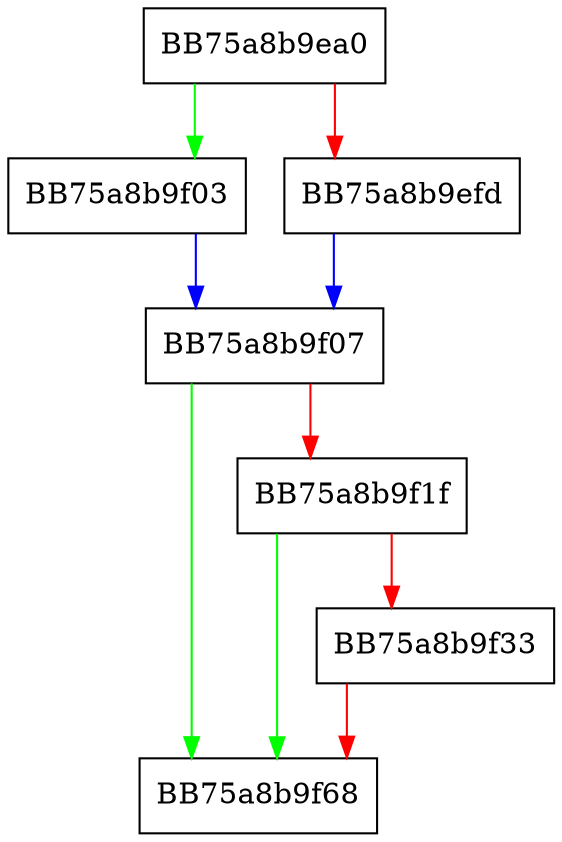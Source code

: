digraph do_put {
  node [shape="box"];
  graph [splines=ortho];
  BB75a8b9ea0 -> BB75a8b9f03 [color="green"];
  BB75a8b9ea0 -> BB75a8b9efd [color="red"];
  BB75a8b9efd -> BB75a8b9f07 [color="blue"];
  BB75a8b9f03 -> BB75a8b9f07 [color="blue"];
  BB75a8b9f07 -> BB75a8b9f68 [color="green"];
  BB75a8b9f07 -> BB75a8b9f1f [color="red"];
  BB75a8b9f1f -> BB75a8b9f68 [color="green"];
  BB75a8b9f1f -> BB75a8b9f33 [color="red"];
  BB75a8b9f33 -> BB75a8b9f68 [color="red"];
}